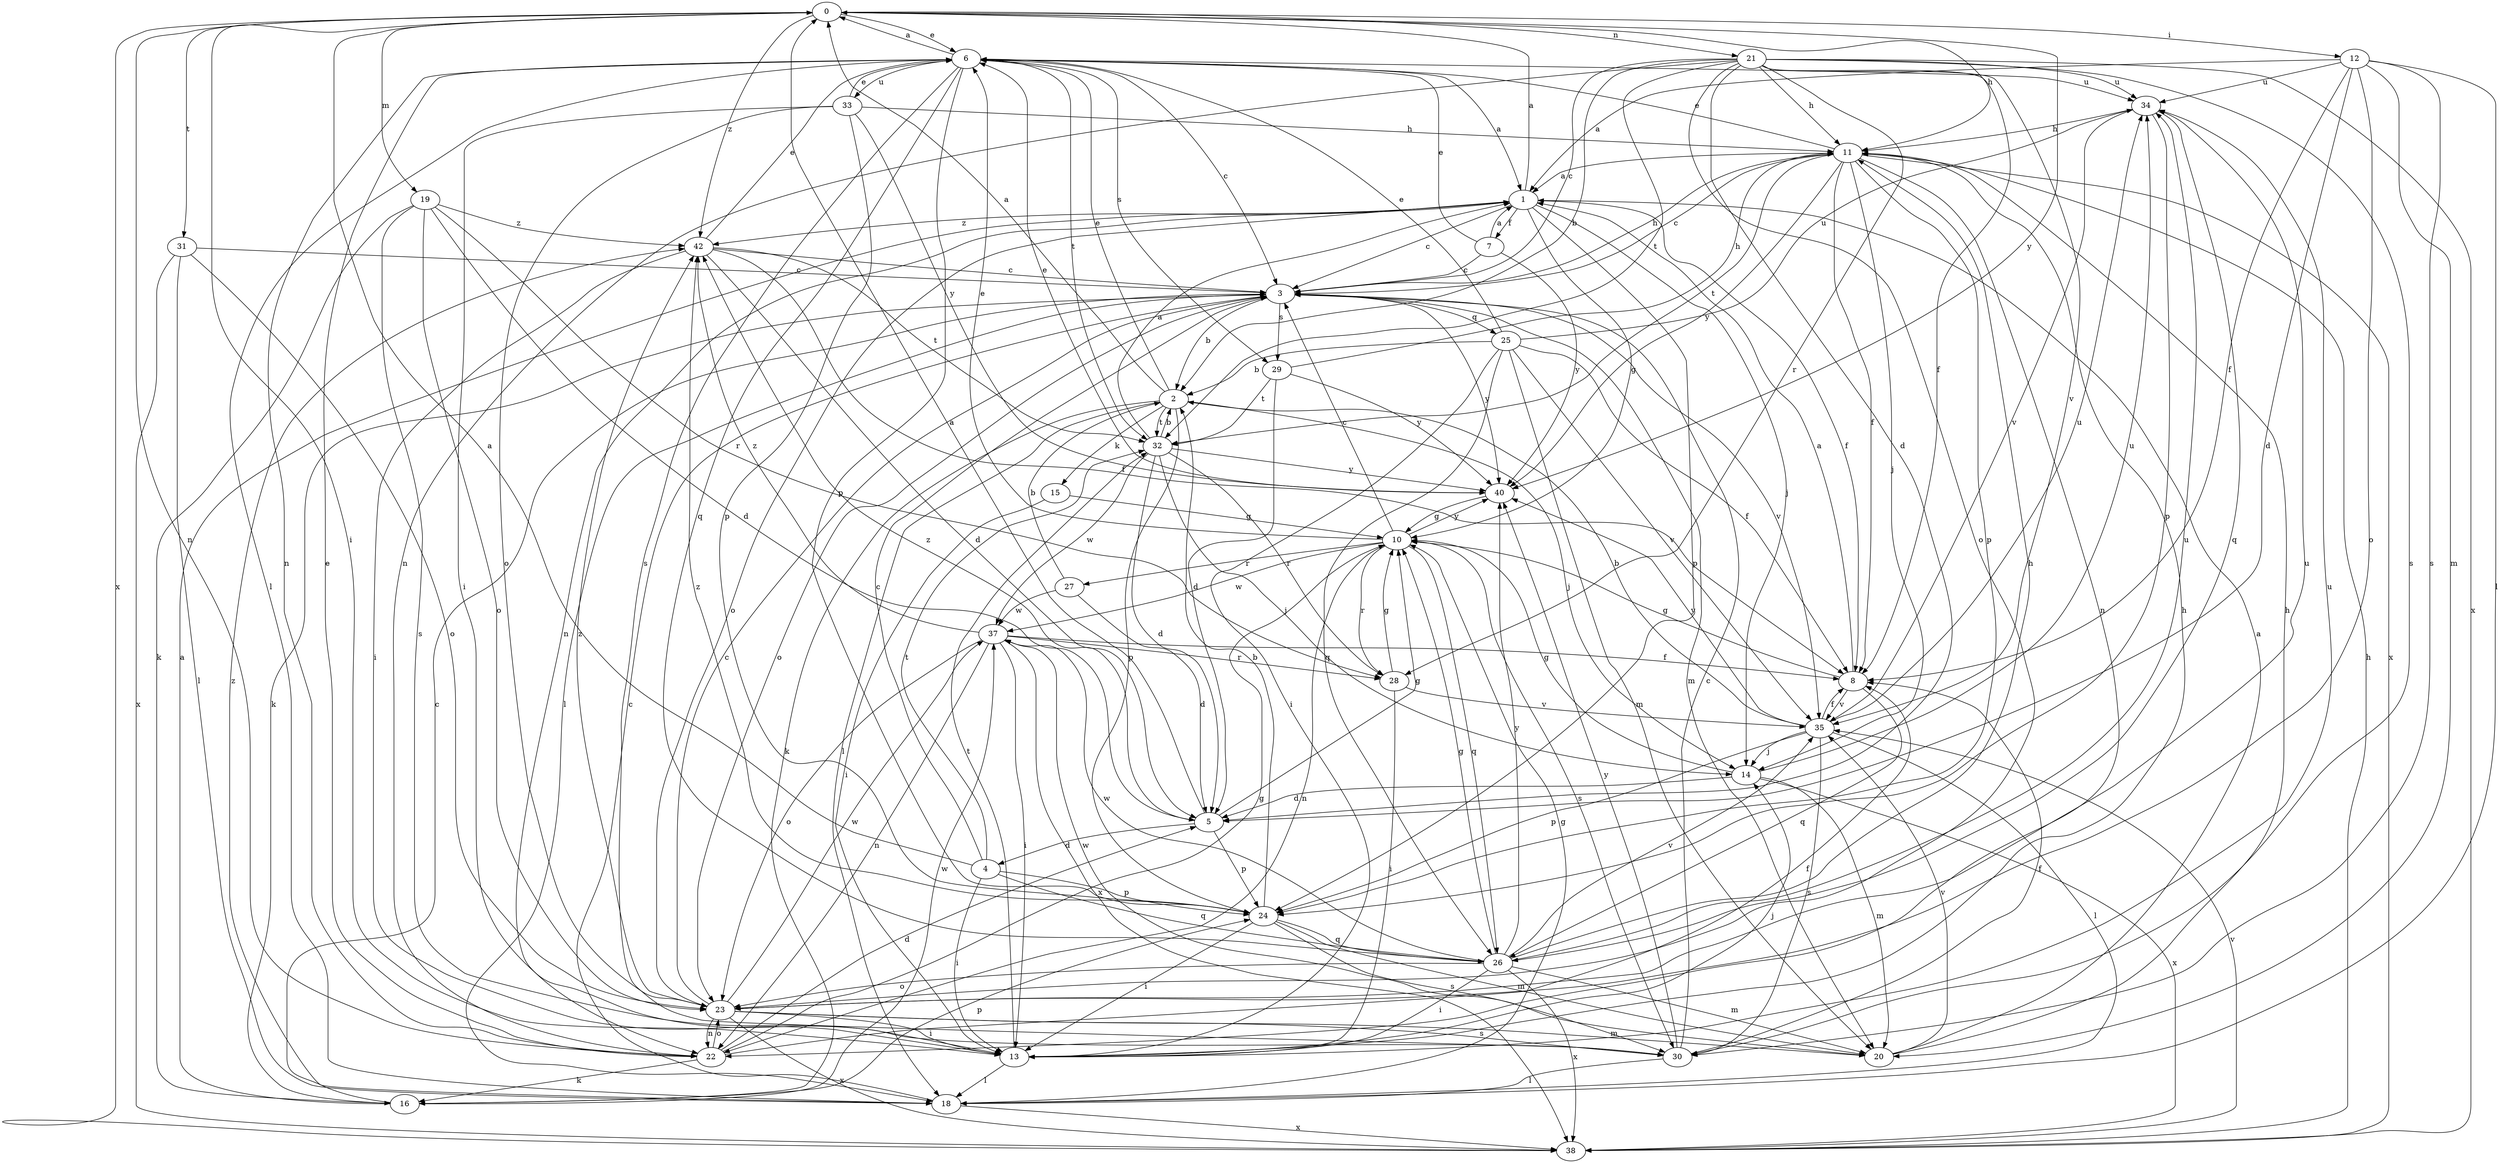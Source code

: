 strict digraph  {
0;
1;
2;
3;
4;
5;
6;
7;
8;
10;
11;
12;
13;
14;
15;
16;
18;
19;
20;
21;
22;
23;
24;
25;
26;
27;
28;
29;
30;
31;
32;
33;
34;
35;
37;
38;
40;
42;
0 -> 6  [label=e];
0 -> 11  [label=h];
0 -> 12  [label=i];
0 -> 13  [label=i];
0 -> 19  [label=m];
0 -> 21  [label=n];
0 -> 22  [label=n];
0 -> 31  [label=t];
0 -> 38  [label=x];
0 -> 40  [label=y];
0 -> 42  [label=z];
1 -> 0  [label=a];
1 -> 3  [label=c];
1 -> 7  [label=f];
1 -> 8  [label=f];
1 -> 10  [label=g];
1 -> 14  [label=j];
1 -> 22  [label=n];
1 -> 23  [label=o];
1 -> 24  [label=p];
1 -> 42  [label=z];
2 -> 0  [label=a];
2 -> 6  [label=e];
2 -> 14  [label=j];
2 -> 15  [label=k];
2 -> 16  [label=k];
2 -> 18  [label=l];
2 -> 24  [label=p];
2 -> 32  [label=t];
3 -> 2  [label=b];
3 -> 11  [label=h];
3 -> 16  [label=k];
3 -> 18  [label=l];
3 -> 20  [label=m];
3 -> 23  [label=o];
3 -> 25  [label=q];
3 -> 29  [label=s];
3 -> 35  [label=v];
3 -> 40  [label=y];
4 -> 0  [label=a];
4 -> 3  [label=c];
4 -> 13  [label=i];
4 -> 24  [label=p];
4 -> 26  [label=q];
4 -> 32  [label=t];
5 -> 0  [label=a];
5 -> 4  [label=d];
5 -> 10  [label=g];
5 -> 24  [label=p];
5 -> 42  [label=z];
6 -> 0  [label=a];
6 -> 1  [label=a];
6 -> 3  [label=c];
6 -> 18  [label=l];
6 -> 22  [label=n];
6 -> 24  [label=p];
6 -> 26  [label=q];
6 -> 29  [label=s];
6 -> 30  [label=s];
6 -> 32  [label=t];
6 -> 33  [label=u];
6 -> 34  [label=u];
7 -> 1  [label=a];
7 -> 3  [label=c];
7 -> 6  [label=e];
7 -> 40  [label=y];
8 -> 1  [label=a];
8 -> 10  [label=g];
8 -> 26  [label=q];
8 -> 35  [label=v];
10 -> 3  [label=c];
10 -> 6  [label=e];
10 -> 22  [label=n];
10 -> 26  [label=q];
10 -> 27  [label=r];
10 -> 28  [label=r];
10 -> 30  [label=s];
10 -> 37  [label=w];
10 -> 40  [label=y];
11 -> 1  [label=a];
11 -> 3  [label=c];
11 -> 6  [label=e];
11 -> 8  [label=f];
11 -> 14  [label=j];
11 -> 22  [label=n];
11 -> 24  [label=p];
11 -> 32  [label=t];
11 -> 38  [label=x];
11 -> 40  [label=y];
12 -> 1  [label=a];
12 -> 5  [label=d];
12 -> 8  [label=f];
12 -> 18  [label=l];
12 -> 20  [label=m];
12 -> 23  [label=o];
12 -> 30  [label=s];
12 -> 34  [label=u];
13 -> 11  [label=h];
13 -> 14  [label=j];
13 -> 18  [label=l];
13 -> 32  [label=t];
13 -> 34  [label=u];
14 -> 5  [label=d];
14 -> 10  [label=g];
14 -> 20  [label=m];
14 -> 34  [label=u];
14 -> 38  [label=x];
15 -> 10  [label=g];
15 -> 13  [label=i];
16 -> 1  [label=a];
16 -> 3  [label=c];
16 -> 24  [label=p];
16 -> 37  [label=w];
18 -> 3  [label=c];
18 -> 10  [label=g];
18 -> 38  [label=x];
18 -> 42  [label=z];
19 -> 5  [label=d];
19 -> 16  [label=k];
19 -> 23  [label=o];
19 -> 28  [label=r];
19 -> 30  [label=s];
19 -> 42  [label=z];
20 -> 1  [label=a];
20 -> 11  [label=h];
20 -> 35  [label=v];
20 -> 37  [label=w];
21 -> 2  [label=b];
21 -> 3  [label=c];
21 -> 5  [label=d];
21 -> 8  [label=f];
21 -> 11  [label=h];
21 -> 22  [label=n];
21 -> 23  [label=o];
21 -> 28  [label=r];
21 -> 30  [label=s];
21 -> 32  [label=t];
21 -> 34  [label=u];
21 -> 35  [label=v];
21 -> 38  [label=x];
22 -> 5  [label=d];
22 -> 6  [label=e];
22 -> 8  [label=f];
22 -> 10  [label=g];
22 -> 16  [label=k];
22 -> 23  [label=o];
23 -> 3  [label=c];
23 -> 13  [label=i];
23 -> 20  [label=m];
23 -> 22  [label=n];
23 -> 30  [label=s];
23 -> 34  [label=u];
23 -> 37  [label=w];
23 -> 38  [label=x];
23 -> 42  [label=z];
24 -> 2  [label=b];
24 -> 13  [label=i];
24 -> 20  [label=m];
24 -> 26  [label=q];
24 -> 30  [label=s];
24 -> 42  [label=z];
25 -> 2  [label=b];
25 -> 6  [label=e];
25 -> 8  [label=f];
25 -> 13  [label=i];
25 -> 20  [label=m];
25 -> 26  [label=q];
25 -> 34  [label=u];
25 -> 35  [label=v];
26 -> 10  [label=g];
26 -> 11  [label=h];
26 -> 13  [label=i];
26 -> 20  [label=m];
26 -> 23  [label=o];
26 -> 34  [label=u];
26 -> 35  [label=v];
26 -> 37  [label=w];
26 -> 38  [label=x];
26 -> 40  [label=y];
27 -> 2  [label=b];
27 -> 5  [label=d];
27 -> 37  [label=w];
28 -> 10  [label=g];
28 -> 13  [label=i];
28 -> 35  [label=v];
29 -> 5  [label=d];
29 -> 11  [label=h];
29 -> 32  [label=t];
29 -> 40  [label=y];
30 -> 3  [label=c];
30 -> 8  [label=f];
30 -> 18  [label=l];
30 -> 40  [label=y];
31 -> 3  [label=c];
31 -> 18  [label=l];
31 -> 23  [label=o];
31 -> 38  [label=x];
32 -> 1  [label=a];
32 -> 2  [label=b];
32 -> 5  [label=d];
32 -> 14  [label=j];
32 -> 28  [label=r];
32 -> 37  [label=w];
32 -> 40  [label=y];
33 -> 6  [label=e];
33 -> 11  [label=h];
33 -> 13  [label=i];
33 -> 23  [label=o];
33 -> 24  [label=p];
33 -> 40  [label=y];
34 -> 11  [label=h];
34 -> 24  [label=p];
34 -> 26  [label=q];
34 -> 35  [label=v];
35 -> 2  [label=b];
35 -> 8  [label=f];
35 -> 14  [label=j];
35 -> 18  [label=l];
35 -> 24  [label=p];
35 -> 30  [label=s];
35 -> 34  [label=u];
35 -> 40  [label=y];
37 -> 8  [label=f];
37 -> 13  [label=i];
37 -> 22  [label=n];
37 -> 23  [label=o];
37 -> 28  [label=r];
37 -> 38  [label=x];
37 -> 42  [label=z];
38 -> 11  [label=h];
38 -> 35  [label=v];
40 -> 6  [label=e];
40 -> 10  [label=g];
42 -> 3  [label=c];
42 -> 5  [label=d];
42 -> 6  [label=e];
42 -> 8  [label=f];
42 -> 13  [label=i];
42 -> 32  [label=t];
}
